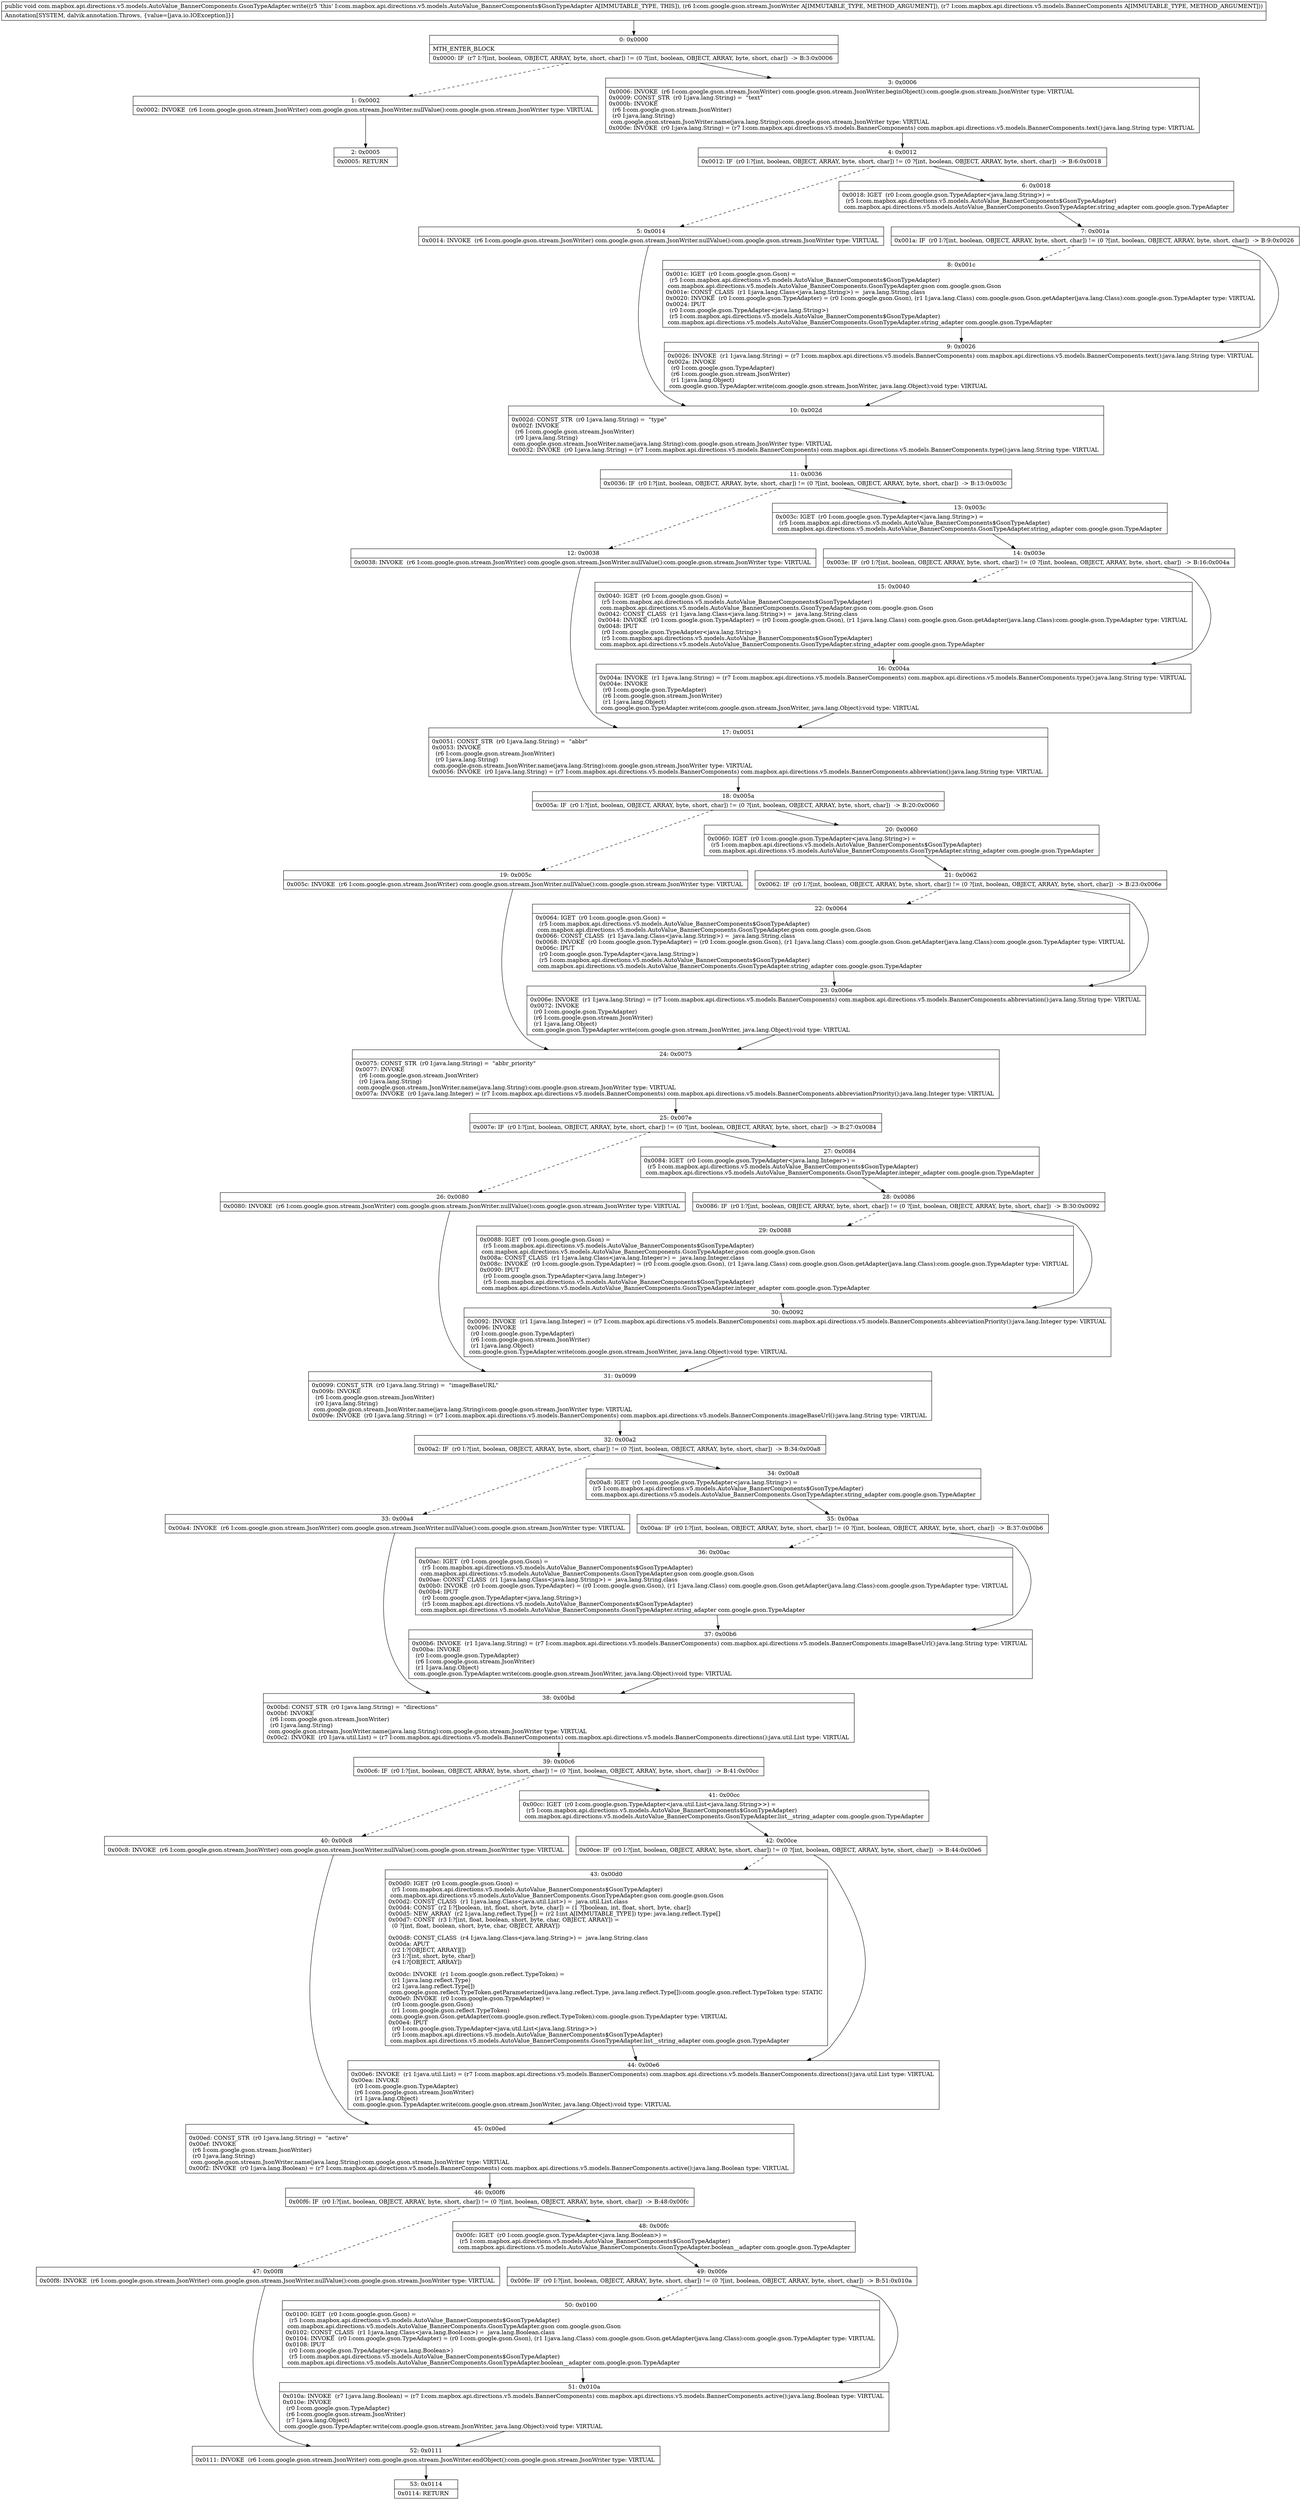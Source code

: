 digraph "CFG forcom.mapbox.api.directions.v5.models.AutoValue_BannerComponents.GsonTypeAdapter.write(Lcom\/google\/gson\/stream\/JsonWriter;Lcom\/mapbox\/api\/directions\/v5\/models\/BannerComponents;)V" {
Node_0 [shape=record,label="{0\:\ 0x0000|MTH_ENTER_BLOCK\l|0x0000: IF  (r7 I:?[int, boolean, OBJECT, ARRAY, byte, short, char]) != (0 ?[int, boolean, OBJECT, ARRAY, byte, short, char])  \-\> B:3:0x0006 \l}"];
Node_1 [shape=record,label="{1\:\ 0x0002|0x0002: INVOKE  (r6 I:com.google.gson.stream.JsonWriter) com.google.gson.stream.JsonWriter.nullValue():com.google.gson.stream.JsonWriter type: VIRTUAL \l}"];
Node_2 [shape=record,label="{2\:\ 0x0005|0x0005: RETURN   \l}"];
Node_3 [shape=record,label="{3\:\ 0x0006|0x0006: INVOKE  (r6 I:com.google.gson.stream.JsonWriter) com.google.gson.stream.JsonWriter.beginObject():com.google.gson.stream.JsonWriter type: VIRTUAL \l0x0009: CONST_STR  (r0 I:java.lang.String) =  \"text\" \l0x000b: INVOKE  \l  (r6 I:com.google.gson.stream.JsonWriter)\l  (r0 I:java.lang.String)\l com.google.gson.stream.JsonWriter.name(java.lang.String):com.google.gson.stream.JsonWriter type: VIRTUAL \l0x000e: INVOKE  (r0 I:java.lang.String) = (r7 I:com.mapbox.api.directions.v5.models.BannerComponents) com.mapbox.api.directions.v5.models.BannerComponents.text():java.lang.String type: VIRTUAL \l}"];
Node_4 [shape=record,label="{4\:\ 0x0012|0x0012: IF  (r0 I:?[int, boolean, OBJECT, ARRAY, byte, short, char]) != (0 ?[int, boolean, OBJECT, ARRAY, byte, short, char])  \-\> B:6:0x0018 \l}"];
Node_5 [shape=record,label="{5\:\ 0x0014|0x0014: INVOKE  (r6 I:com.google.gson.stream.JsonWriter) com.google.gson.stream.JsonWriter.nullValue():com.google.gson.stream.JsonWriter type: VIRTUAL \l}"];
Node_6 [shape=record,label="{6\:\ 0x0018|0x0018: IGET  (r0 I:com.google.gson.TypeAdapter\<java.lang.String\>) = \l  (r5 I:com.mapbox.api.directions.v5.models.AutoValue_BannerComponents$GsonTypeAdapter)\l com.mapbox.api.directions.v5.models.AutoValue_BannerComponents.GsonTypeAdapter.string_adapter com.google.gson.TypeAdapter \l}"];
Node_7 [shape=record,label="{7\:\ 0x001a|0x001a: IF  (r0 I:?[int, boolean, OBJECT, ARRAY, byte, short, char]) != (0 ?[int, boolean, OBJECT, ARRAY, byte, short, char])  \-\> B:9:0x0026 \l}"];
Node_8 [shape=record,label="{8\:\ 0x001c|0x001c: IGET  (r0 I:com.google.gson.Gson) = \l  (r5 I:com.mapbox.api.directions.v5.models.AutoValue_BannerComponents$GsonTypeAdapter)\l com.mapbox.api.directions.v5.models.AutoValue_BannerComponents.GsonTypeAdapter.gson com.google.gson.Gson \l0x001e: CONST_CLASS  (r1 I:java.lang.Class\<java.lang.String\>) =  java.lang.String.class \l0x0020: INVOKE  (r0 I:com.google.gson.TypeAdapter) = (r0 I:com.google.gson.Gson), (r1 I:java.lang.Class) com.google.gson.Gson.getAdapter(java.lang.Class):com.google.gson.TypeAdapter type: VIRTUAL \l0x0024: IPUT  \l  (r0 I:com.google.gson.TypeAdapter\<java.lang.String\>)\l  (r5 I:com.mapbox.api.directions.v5.models.AutoValue_BannerComponents$GsonTypeAdapter)\l com.mapbox.api.directions.v5.models.AutoValue_BannerComponents.GsonTypeAdapter.string_adapter com.google.gson.TypeAdapter \l}"];
Node_9 [shape=record,label="{9\:\ 0x0026|0x0026: INVOKE  (r1 I:java.lang.String) = (r7 I:com.mapbox.api.directions.v5.models.BannerComponents) com.mapbox.api.directions.v5.models.BannerComponents.text():java.lang.String type: VIRTUAL \l0x002a: INVOKE  \l  (r0 I:com.google.gson.TypeAdapter)\l  (r6 I:com.google.gson.stream.JsonWriter)\l  (r1 I:java.lang.Object)\l com.google.gson.TypeAdapter.write(com.google.gson.stream.JsonWriter, java.lang.Object):void type: VIRTUAL \l}"];
Node_10 [shape=record,label="{10\:\ 0x002d|0x002d: CONST_STR  (r0 I:java.lang.String) =  \"type\" \l0x002f: INVOKE  \l  (r6 I:com.google.gson.stream.JsonWriter)\l  (r0 I:java.lang.String)\l com.google.gson.stream.JsonWriter.name(java.lang.String):com.google.gson.stream.JsonWriter type: VIRTUAL \l0x0032: INVOKE  (r0 I:java.lang.String) = (r7 I:com.mapbox.api.directions.v5.models.BannerComponents) com.mapbox.api.directions.v5.models.BannerComponents.type():java.lang.String type: VIRTUAL \l}"];
Node_11 [shape=record,label="{11\:\ 0x0036|0x0036: IF  (r0 I:?[int, boolean, OBJECT, ARRAY, byte, short, char]) != (0 ?[int, boolean, OBJECT, ARRAY, byte, short, char])  \-\> B:13:0x003c \l}"];
Node_12 [shape=record,label="{12\:\ 0x0038|0x0038: INVOKE  (r6 I:com.google.gson.stream.JsonWriter) com.google.gson.stream.JsonWriter.nullValue():com.google.gson.stream.JsonWriter type: VIRTUAL \l}"];
Node_13 [shape=record,label="{13\:\ 0x003c|0x003c: IGET  (r0 I:com.google.gson.TypeAdapter\<java.lang.String\>) = \l  (r5 I:com.mapbox.api.directions.v5.models.AutoValue_BannerComponents$GsonTypeAdapter)\l com.mapbox.api.directions.v5.models.AutoValue_BannerComponents.GsonTypeAdapter.string_adapter com.google.gson.TypeAdapter \l}"];
Node_14 [shape=record,label="{14\:\ 0x003e|0x003e: IF  (r0 I:?[int, boolean, OBJECT, ARRAY, byte, short, char]) != (0 ?[int, boolean, OBJECT, ARRAY, byte, short, char])  \-\> B:16:0x004a \l}"];
Node_15 [shape=record,label="{15\:\ 0x0040|0x0040: IGET  (r0 I:com.google.gson.Gson) = \l  (r5 I:com.mapbox.api.directions.v5.models.AutoValue_BannerComponents$GsonTypeAdapter)\l com.mapbox.api.directions.v5.models.AutoValue_BannerComponents.GsonTypeAdapter.gson com.google.gson.Gson \l0x0042: CONST_CLASS  (r1 I:java.lang.Class\<java.lang.String\>) =  java.lang.String.class \l0x0044: INVOKE  (r0 I:com.google.gson.TypeAdapter) = (r0 I:com.google.gson.Gson), (r1 I:java.lang.Class) com.google.gson.Gson.getAdapter(java.lang.Class):com.google.gson.TypeAdapter type: VIRTUAL \l0x0048: IPUT  \l  (r0 I:com.google.gson.TypeAdapter\<java.lang.String\>)\l  (r5 I:com.mapbox.api.directions.v5.models.AutoValue_BannerComponents$GsonTypeAdapter)\l com.mapbox.api.directions.v5.models.AutoValue_BannerComponents.GsonTypeAdapter.string_adapter com.google.gson.TypeAdapter \l}"];
Node_16 [shape=record,label="{16\:\ 0x004a|0x004a: INVOKE  (r1 I:java.lang.String) = (r7 I:com.mapbox.api.directions.v5.models.BannerComponents) com.mapbox.api.directions.v5.models.BannerComponents.type():java.lang.String type: VIRTUAL \l0x004e: INVOKE  \l  (r0 I:com.google.gson.TypeAdapter)\l  (r6 I:com.google.gson.stream.JsonWriter)\l  (r1 I:java.lang.Object)\l com.google.gson.TypeAdapter.write(com.google.gson.stream.JsonWriter, java.lang.Object):void type: VIRTUAL \l}"];
Node_17 [shape=record,label="{17\:\ 0x0051|0x0051: CONST_STR  (r0 I:java.lang.String) =  \"abbr\" \l0x0053: INVOKE  \l  (r6 I:com.google.gson.stream.JsonWriter)\l  (r0 I:java.lang.String)\l com.google.gson.stream.JsonWriter.name(java.lang.String):com.google.gson.stream.JsonWriter type: VIRTUAL \l0x0056: INVOKE  (r0 I:java.lang.String) = (r7 I:com.mapbox.api.directions.v5.models.BannerComponents) com.mapbox.api.directions.v5.models.BannerComponents.abbreviation():java.lang.String type: VIRTUAL \l}"];
Node_18 [shape=record,label="{18\:\ 0x005a|0x005a: IF  (r0 I:?[int, boolean, OBJECT, ARRAY, byte, short, char]) != (0 ?[int, boolean, OBJECT, ARRAY, byte, short, char])  \-\> B:20:0x0060 \l}"];
Node_19 [shape=record,label="{19\:\ 0x005c|0x005c: INVOKE  (r6 I:com.google.gson.stream.JsonWriter) com.google.gson.stream.JsonWriter.nullValue():com.google.gson.stream.JsonWriter type: VIRTUAL \l}"];
Node_20 [shape=record,label="{20\:\ 0x0060|0x0060: IGET  (r0 I:com.google.gson.TypeAdapter\<java.lang.String\>) = \l  (r5 I:com.mapbox.api.directions.v5.models.AutoValue_BannerComponents$GsonTypeAdapter)\l com.mapbox.api.directions.v5.models.AutoValue_BannerComponents.GsonTypeAdapter.string_adapter com.google.gson.TypeAdapter \l}"];
Node_21 [shape=record,label="{21\:\ 0x0062|0x0062: IF  (r0 I:?[int, boolean, OBJECT, ARRAY, byte, short, char]) != (0 ?[int, boolean, OBJECT, ARRAY, byte, short, char])  \-\> B:23:0x006e \l}"];
Node_22 [shape=record,label="{22\:\ 0x0064|0x0064: IGET  (r0 I:com.google.gson.Gson) = \l  (r5 I:com.mapbox.api.directions.v5.models.AutoValue_BannerComponents$GsonTypeAdapter)\l com.mapbox.api.directions.v5.models.AutoValue_BannerComponents.GsonTypeAdapter.gson com.google.gson.Gson \l0x0066: CONST_CLASS  (r1 I:java.lang.Class\<java.lang.String\>) =  java.lang.String.class \l0x0068: INVOKE  (r0 I:com.google.gson.TypeAdapter) = (r0 I:com.google.gson.Gson), (r1 I:java.lang.Class) com.google.gson.Gson.getAdapter(java.lang.Class):com.google.gson.TypeAdapter type: VIRTUAL \l0x006c: IPUT  \l  (r0 I:com.google.gson.TypeAdapter\<java.lang.String\>)\l  (r5 I:com.mapbox.api.directions.v5.models.AutoValue_BannerComponents$GsonTypeAdapter)\l com.mapbox.api.directions.v5.models.AutoValue_BannerComponents.GsonTypeAdapter.string_adapter com.google.gson.TypeAdapter \l}"];
Node_23 [shape=record,label="{23\:\ 0x006e|0x006e: INVOKE  (r1 I:java.lang.String) = (r7 I:com.mapbox.api.directions.v5.models.BannerComponents) com.mapbox.api.directions.v5.models.BannerComponents.abbreviation():java.lang.String type: VIRTUAL \l0x0072: INVOKE  \l  (r0 I:com.google.gson.TypeAdapter)\l  (r6 I:com.google.gson.stream.JsonWriter)\l  (r1 I:java.lang.Object)\l com.google.gson.TypeAdapter.write(com.google.gson.stream.JsonWriter, java.lang.Object):void type: VIRTUAL \l}"];
Node_24 [shape=record,label="{24\:\ 0x0075|0x0075: CONST_STR  (r0 I:java.lang.String) =  \"abbr_priority\" \l0x0077: INVOKE  \l  (r6 I:com.google.gson.stream.JsonWriter)\l  (r0 I:java.lang.String)\l com.google.gson.stream.JsonWriter.name(java.lang.String):com.google.gson.stream.JsonWriter type: VIRTUAL \l0x007a: INVOKE  (r0 I:java.lang.Integer) = (r7 I:com.mapbox.api.directions.v5.models.BannerComponents) com.mapbox.api.directions.v5.models.BannerComponents.abbreviationPriority():java.lang.Integer type: VIRTUAL \l}"];
Node_25 [shape=record,label="{25\:\ 0x007e|0x007e: IF  (r0 I:?[int, boolean, OBJECT, ARRAY, byte, short, char]) != (0 ?[int, boolean, OBJECT, ARRAY, byte, short, char])  \-\> B:27:0x0084 \l}"];
Node_26 [shape=record,label="{26\:\ 0x0080|0x0080: INVOKE  (r6 I:com.google.gson.stream.JsonWriter) com.google.gson.stream.JsonWriter.nullValue():com.google.gson.stream.JsonWriter type: VIRTUAL \l}"];
Node_27 [shape=record,label="{27\:\ 0x0084|0x0084: IGET  (r0 I:com.google.gson.TypeAdapter\<java.lang.Integer\>) = \l  (r5 I:com.mapbox.api.directions.v5.models.AutoValue_BannerComponents$GsonTypeAdapter)\l com.mapbox.api.directions.v5.models.AutoValue_BannerComponents.GsonTypeAdapter.integer_adapter com.google.gson.TypeAdapter \l}"];
Node_28 [shape=record,label="{28\:\ 0x0086|0x0086: IF  (r0 I:?[int, boolean, OBJECT, ARRAY, byte, short, char]) != (0 ?[int, boolean, OBJECT, ARRAY, byte, short, char])  \-\> B:30:0x0092 \l}"];
Node_29 [shape=record,label="{29\:\ 0x0088|0x0088: IGET  (r0 I:com.google.gson.Gson) = \l  (r5 I:com.mapbox.api.directions.v5.models.AutoValue_BannerComponents$GsonTypeAdapter)\l com.mapbox.api.directions.v5.models.AutoValue_BannerComponents.GsonTypeAdapter.gson com.google.gson.Gson \l0x008a: CONST_CLASS  (r1 I:java.lang.Class\<java.lang.Integer\>) =  java.lang.Integer.class \l0x008c: INVOKE  (r0 I:com.google.gson.TypeAdapter) = (r0 I:com.google.gson.Gson), (r1 I:java.lang.Class) com.google.gson.Gson.getAdapter(java.lang.Class):com.google.gson.TypeAdapter type: VIRTUAL \l0x0090: IPUT  \l  (r0 I:com.google.gson.TypeAdapter\<java.lang.Integer\>)\l  (r5 I:com.mapbox.api.directions.v5.models.AutoValue_BannerComponents$GsonTypeAdapter)\l com.mapbox.api.directions.v5.models.AutoValue_BannerComponents.GsonTypeAdapter.integer_adapter com.google.gson.TypeAdapter \l}"];
Node_30 [shape=record,label="{30\:\ 0x0092|0x0092: INVOKE  (r1 I:java.lang.Integer) = (r7 I:com.mapbox.api.directions.v5.models.BannerComponents) com.mapbox.api.directions.v5.models.BannerComponents.abbreviationPriority():java.lang.Integer type: VIRTUAL \l0x0096: INVOKE  \l  (r0 I:com.google.gson.TypeAdapter)\l  (r6 I:com.google.gson.stream.JsonWriter)\l  (r1 I:java.lang.Object)\l com.google.gson.TypeAdapter.write(com.google.gson.stream.JsonWriter, java.lang.Object):void type: VIRTUAL \l}"];
Node_31 [shape=record,label="{31\:\ 0x0099|0x0099: CONST_STR  (r0 I:java.lang.String) =  \"imageBaseURL\" \l0x009b: INVOKE  \l  (r6 I:com.google.gson.stream.JsonWriter)\l  (r0 I:java.lang.String)\l com.google.gson.stream.JsonWriter.name(java.lang.String):com.google.gson.stream.JsonWriter type: VIRTUAL \l0x009e: INVOKE  (r0 I:java.lang.String) = (r7 I:com.mapbox.api.directions.v5.models.BannerComponents) com.mapbox.api.directions.v5.models.BannerComponents.imageBaseUrl():java.lang.String type: VIRTUAL \l}"];
Node_32 [shape=record,label="{32\:\ 0x00a2|0x00a2: IF  (r0 I:?[int, boolean, OBJECT, ARRAY, byte, short, char]) != (0 ?[int, boolean, OBJECT, ARRAY, byte, short, char])  \-\> B:34:0x00a8 \l}"];
Node_33 [shape=record,label="{33\:\ 0x00a4|0x00a4: INVOKE  (r6 I:com.google.gson.stream.JsonWriter) com.google.gson.stream.JsonWriter.nullValue():com.google.gson.stream.JsonWriter type: VIRTUAL \l}"];
Node_34 [shape=record,label="{34\:\ 0x00a8|0x00a8: IGET  (r0 I:com.google.gson.TypeAdapter\<java.lang.String\>) = \l  (r5 I:com.mapbox.api.directions.v5.models.AutoValue_BannerComponents$GsonTypeAdapter)\l com.mapbox.api.directions.v5.models.AutoValue_BannerComponents.GsonTypeAdapter.string_adapter com.google.gson.TypeAdapter \l}"];
Node_35 [shape=record,label="{35\:\ 0x00aa|0x00aa: IF  (r0 I:?[int, boolean, OBJECT, ARRAY, byte, short, char]) != (0 ?[int, boolean, OBJECT, ARRAY, byte, short, char])  \-\> B:37:0x00b6 \l}"];
Node_36 [shape=record,label="{36\:\ 0x00ac|0x00ac: IGET  (r0 I:com.google.gson.Gson) = \l  (r5 I:com.mapbox.api.directions.v5.models.AutoValue_BannerComponents$GsonTypeAdapter)\l com.mapbox.api.directions.v5.models.AutoValue_BannerComponents.GsonTypeAdapter.gson com.google.gson.Gson \l0x00ae: CONST_CLASS  (r1 I:java.lang.Class\<java.lang.String\>) =  java.lang.String.class \l0x00b0: INVOKE  (r0 I:com.google.gson.TypeAdapter) = (r0 I:com.google.gson.Gson), (r1 I:java.lang.Class) com.google.gson.Gson.getAdapter(java.lang.Class):com.google.gson.TypeAdapter type: VIRTUAL \l0x00b4: IPUT  \l  (r0 I:com.google.gson.TypeAdapter\<java.lang.String\>)\l  (r5 I:com.mapbox.api.directions.v5.models.AutoValue_BannerComponents$GsonTypeAdapter)\l com.mapbox.api.directions.v5.models.AutoValue_BannerComponents.GsonTypeAdapter.string_adapter com.google.gson.TypeAdapter \l}"];
Node_37 [shape=record,label="{37\:\ 0x00b6|0x00b6: INVOKE  (r1 I:java.lang.String) = (r7 I:com.mapbox.api.directions.v5.models.BannerComponents) com.mapbox.api.directions.v5.models.BannerComponents.imageBaseUrl():java.lang.String type: VIRTUAL \l0x00ba: INVOKE  \l  (r0 I:com.google.gson.TypeAdapter)\l  (r6 I:com.google.gson.stream.JsonWriter)\l  (r1 I:java.lang.Object)\l com.google.gson.TypeAdapter.write(com.google.gson.stream.JsonWriter, java.lang.Object):void type: VIRTUAL \l}"];
Node_38 [shape=record,label="{38\:\ 0x00bd|0x00bd: CONST_STR  (r0 I:java.lang.String) =  \"directions\" \l0x00bf: INVOKE  \l  (r6 I:com.google.gson.stream.JsonWriter)\l  (r0 I:java.lang.String)\l com.google.gson.stream.JsonWriter.name(java.lang.String):com.google.gson.stream.JsonWriter type: VIRTUAL \l0x00c2: INVOKE  (r0 I:java.util.List) = (r7 I:com.mapbox.api.directions.v5.models.BannerComponents) com.mapbox.api.directions.v5.models.BannerComponents.directions():java.util.List type: VIRTUAL \l}"];
Node_39 [shape=record,label="{39\:\ 0x00c6|0x00c6: IF  (r0 I:?[int, boolean, OBJECT, ARRAY, byte, short, char]) != (0 ?[int, boolean, OBJECT, ARRAY, byte, short, char])  \-\> B:41:0x00cc \l}"];
Node_40 [shape=record,label="{40\:\ 0x00c8|0x00c8: INVOKE  (r6 I:com.google.gson.stream.JsonWriter) com.google.gson.stream.JsonWriter.nullValue():com.google.gson.stream.JsonWriter type: VIRTUAL \l}"];
Node_41 [shape=record,label="{41\:\ 0x00cc|0x00cc: IGET  (r0 I:com.google.gson.TypeAdapter\<java.util.List\<java.lang.String\>\>) = \l  (r5 I:com.mapbox.api.directions.v5.models.AutoValue_BannerComponents$GsonTypeAdapter)\l com.mapbox.api.directions.v5.models.AutoValue_BannerComponents.GsonTypeAdapter.list__string_adapter com.google.gson.TypeAdapter \l}"];
Node_42 [shape=record,label="{42\:\ 0x00ce|0x00ce: IF  (r0 I:?[int, boolean, OBJECT, ARRAY, byte, short, char]) != (0 ?[int, boolean, OBJECT, ARRAY, byte, short, char])  \-\> B:44:0x00e6 \l}"];
Node_43 [shape=record,label="{43\:\ 0x00d0|0x00d0: IGET  (r0 I:com.google.gson.Gson) = \l  (r5 I:com.mapbox.api.directions.v5.models.AutoValue_BannerComponents$GsonTypeAdapter)\l com.mapbox.api.directions.v5.models.AutoValue_BannerComponents.GsonTypeAdapter.gson com.google.gson.Gson \l0x00d2: CONST_CLASS  (r1 I:java.lang.Class\<java.util.List\>) =  java.util.List.class \l0x00d4: CONST  (r2 I:?[boolean, int, float, short, byte, char]) = (1 ?[boolean, int, float, short, byte, char]) \l0x00d5: NEW_ARRAY  (r2 I:java.lang.reflect.Type[]) = (r2 I:int A[IMMUTABLE_TYPE]) type: java.lang.reflect.Type[] \l0x00d7: CONST  (r3 I:?[int, float, boolean, short, byte, char, OBJECT, ARRAY]) = \l  (0 ?[int, float, boolean, short, byte, char, OBJECT, ARRAY])\l \l0x00d8: CONST_CLASS  (r4 I:java.lang.Class\<java.lang.String\>) =  java.lang.String.class \l0x00da: APUT  \l  (r2 I:?[OBJECT, ARRAY][])\l  (r3 I:?[int, short, byte, char])\l  (r4 I:?[OBJECT, ARRAY])\l \l0x00dc: INVOKE  (r1 I:com.google.gson.reflect.TypeToken) = \l  (r1 I:java.lang.reflect.Type)\l  (r2 I:java.lang.reflect.Type[])\l com.google.gson.reflect.TypeToken.getParameterized(java.lang.reflect.Type, java.lang.reflect.Type[]):com.google.gson.reflect.TypeToken type: STATIC \l0x00e0: INVOKE  (r0 I:com.google.gson.TypeAdapter) = \l  (r0 I:com.google.gson.Gson)\l  (r1 I:com.google.gson.reflect.TypeToken)\l com.google.gson.Gson.getAdapter(com.google.gson.reflect.TypeToken):com.google.gson.TypeAdapter type: VIRTUAL \l0x00e4: IPUT  \l  (r0 I:com.google.gson.TypeAdapter\<java.util.List\<java.lang.String\>\>)\l  (r5 I:com.mapbox.api.directions.v5.models.AutoValue_BannerComponents$GsonTypeAdapter)\l com.mapbox.api.directions.v5.models.AutoValue_BannerComponents.GsonTypeAdapter.list__string_adapter com.google.gson.TypeAdapter \l}"];
Node_44 [shape=record,label="{44\:\ 0x00e6|0x00e6: INVOKE  (r1 I:java.util.List) = (r7 I:com.mapbox.api.directions.v5.models.BannerComponents) com.mapbox.api.directions.v5.models.BannerComponents.directions():java.util.List type: VIRTUAL \l0x00ea: INVOKE  \l  (r0 I:com.google.gson.TypeAdapter)\l  (r6 I:com.google.gson.stream.JsonWriter)\l  (r1 I:java.lang.Object)\l com.google.gson.TypeAdapter.write(com.google.gson.stream.JsonWriter, java.lang.Object):void type: VIRTUAL \l}"];
Node_45 [shape=record,label="{45\:\ 0x00ed|0x00ed: CONST_STR  (r0 I:java.lang.String) =  \"active\" \l0x00ef: INVOKE  \l  (r6 I:com.google.gson.stream.JsonWriter)\l  (r0 I:java.lang.String)\l com.google.gson.stream.JsonWriter.name(java.lang.String):com.google.gson.stream.JsonWriter type: VIRTUAL \l0x00f2: INVOKE  (r0 I:java.lang.Boolean) = (r7 I:com.mapbox.api.directions.v5.models.BannerComponents) com.mapbox.api.directions.v5.models.BannerComponents.active():java.lang.Boolean type: VIRTUAL \l}"];
Node_46 [shape=record,label="{46\:\ 0x00f6|0x00f6: IF  (r0 I:?[int, boolean, OBJECT, ARRAY, byte, short, char]) != (0 ?[int, boolean, OBJECT, ARRAY, byte, short, char])  \-\> B:48:0x00fc \l}"];
Node_47 [shape=record,label="{47\:\ 0x00f8|0x00f8: INVOKE  (r6 I:com.google.gson.stream.JsonWriter) com.google.gson.stream.JsonWriter.nullValue():com.google.gson.stream.JsonWriter type: VIRTUAL \l}"];
Node_48 [shape=record,label="{48\:\ 0x00fc|0x00fc: IGET  (r0 I:com.google.gson.TypeAdapter\<java.lang.Boolean\>) = \l  (r5 I:com.mapbox.api.directions.v5.models.AutoValue_BannerComponents$GsonTypeAdapter)\l com.mapbox.api.directions.v5.models.AutoValue_BannerComponents.GsonTypeAdapter.boolean__adapter com.google.gson.TypeAdapter \l}"];
Node_49 [shape=record,label="{49\:\ 0x00fe|0x00fe: IF  (r0 I:?[int, boolean, OBJECT, ARRAY, byte, short, char]) != (0 ?[int, boolean, OBJECT, ARRAY, byte, short, char])  \-\> B:51:0x010a \l}"];
Node_50 [shape=record,label="{50\:\ 0x0100|0x0100: IGET  (r0 I:com.google.gson.Gson) = \l  (r5 I:com.mapbox.api.directions.v5.models.AutoValue_BannerComponents$GsonTypeAdapter)\l com.mapbox.api.directions.v5.models.AutoValue_BannerComponents.GsonTypeAdapter.gson com.google.gson.Gson \l0x0102: CONST_CLASS  (r1 I:java.lang.Class\<java.lang.Boolean\>) =  java.lang.Boolean.class \l0x0104: INVOKE  (r0 I:com.google.gson.TypeAdapter) = (r0 I:com.google.gson.Gson), (r1 I:java.lang.Class) com.google.gson.Gson.getAdapter(java.lang.Class):com.google.gson.TypeAdapter type: VIRTUAL \l0x0108: IPUT  \l  (r0 I:com.google.gson.TypeAdapter\<java.lang.Boolean\>)\l  (r5 I:com.mapbox.api.directions.v5.models.AutoValue_BannerComponents$GsonTypeAdapter)\l com.mapbox.api.directions.v5.models.AutoValue_BannerComponents.GsonTypeAdapter.boolean__adapter com.google.gson.TypeAdapter \l}"];
Node_51 [shape=record,label="{51\:\ 0x010a|0x010a: INVOKE  (r7 I:java.lang.Boolean) = (r7 I:com.mapbox.api.directions.v5.models.BannerComponents) com.mapbox.api.directions.v5.models.BannerComponents.active():java.lang.Boolean type: VIRTUAL \l0x010e: INVOKE  \l  (r0 I:com.google.gson.TypeAdapter)\l  (r6 I:com.google.gson.stream.JsonWriter)\l  (r7 I:java.lang.Object)\l com.google.gson.TypeAdapter.write(com.google.gson.stream.JsonWriter, java.lang.Object):void type: VIRTUAL \l}"];
Node_52 [shape=record,label="{52\:\ 0x0111|0x0111: INVOKE  (r6 I:com.google.gson.stream.JsonWriter) com.google.gson.stream.JsonWriter.endObject():com.google.gson.stream.JsonWriter type: VIRTUAL \l}"];
Node_53 [shape=record,label="{53\:\ 0x0114|0x0114: RETURN   \l}"];
MethodNode[shape=record,label="{public void com.mapbox.api.directions.v5.models.AutoValue_BannerComponents.GsonTypeAdapter.write((r5 'this' I:com.mapbox.api.directions.v5.models.AutoValue_BannerComponents$GsonTypeAdapter A[IMMUTABLE_TYPE, THIS]), (r6 I:com.google.gson.stream.JsonWriter A[IMMUTABLE_TYPE, METHOD_ARGUMENT]), (r7 I:com.mapbox.api.directions.v5.models.BannerComponents A[IMMUTABLE_TYPE, METHOD_ARGUMENT]))  | Annotation[SYSTEM, dalvik.annotation.Throws, \{value=[java.io.IOException]\}]\l}"];
MethodNode -> Node_0;
Node_0 -> Node_1[style=dashed];
Node_0 -> Node_3;
Node_1 -> Node_2;
Node_3 -> Node_4;
Node_4 -> Node_5[style=dashed];
Node_4 -> Node_6;
Node_5 -> Node_10;
Node_6 -> Node_7;
Node_7 -> Node_8[style=dashed];
Node_7 -> Node_9;
Node_8 -> Node_9;
Node_9 -> Node_10;
Node_10 -> Node_11;
Node_11 -> Node_12[style=dashed];
Node_11 -> Node_13;
Node_12 -> Node_17;
Node_13 -> Node_14;
Node_14 -> Node_15[style=dashed];
Node_14 -> Node_16;
Node_15 -> Node_16;
Node_16 -> Node_17;
Node_17 -> Node_18;
Node_18 -> Node_19[style=dashed];
Node_18 -> Node_20;
Node_19 -> Node_24;
Node_20 -> Node_21;
Node_21 -> Node_22[style=dashed];
Node_21 -> Node_23;
Node_22 -> Node_23;
Node_23 -> Node_24;
Node_24 -> Node_25;
Node_25 -> Node_26[style=dashed];
Node_25 -> Node_27;
Node_26 -> Node_31;
Node_27 -> Node_28;
Node_28 -> Node_29[style=dashed];
Node_28 -> Node_30;
Node_29 -> Node_30;
Node_30 -> Node_31;
Node_31 -> Node_32;
Node_32 -> Node_33[style=dashed];
Node_32 -> Node_34;
Node_33 -> Node_38;
Node_34 -> Node_35;
Node_35 -> Node_36[style=dashed];
Node_35 -> Node_37;
Node_36 -> Node_37;
Node_37 -> Node_38;
Node_38 -> Node_39;
Node_39 -> Node_40[style=dashed];
Node_39 -> Node_41;
Node_40 -> Node_45;
Node_41 -> Node_42;
Node_42 -> Node_43[style=dashed];
Node_42 -> Node_44;
Node_43 -> Node_44;
Node_44 -> Node_45;
Node_45 -> Node_46;
Node_46 -> Node_47[style=dashed];
Node_46 -> Node_48;
Node_47 -> Node_52;
Node_48 -> Node_49;
Node_49 -> Node_50[style=dashed];
Node_49 -> Node_51;
Node_50 -> Node_51;
Node_51 -> Node_52;
Node_52 -> Node_53;
}

